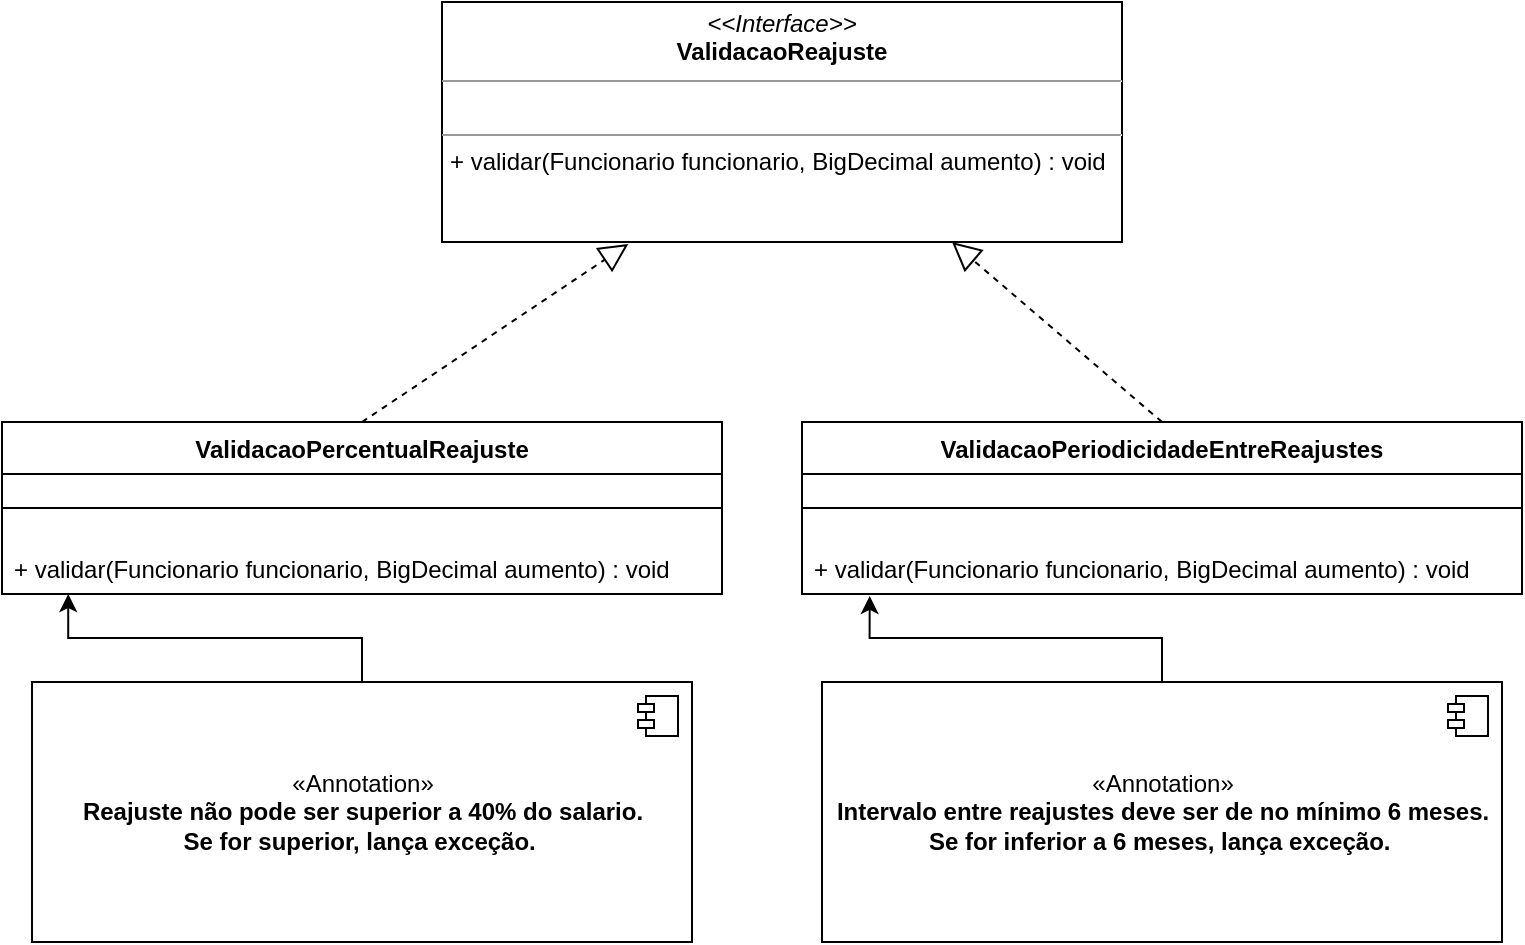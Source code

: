 <mxfile version="20.8.20" type="device"><diagram name="Página-1" id="ar575BGSRxUK9iRZKeHz"><mxGraphModel dx="880" dy="452" grid="1" gridSize="10" guides="1" tooltips="1" connect="1" arrows="1" fold="1" page="1" pageScale="1" pageWidth="827" pageHeight="1169" math="0" shadow="0"><root><mxCell id="0"/><mxCell id="1" parent="0"/><mxCell id="DQpTbg9hBtOiq6pDIMCc-2" value="&lt;p style=&quot;margin:0px;margin-top:4px;text-align:center;&quot;&gt;&lt;i&gt;&amp;lt;&amp;lt;Interface&amp;gt;&amp;gt;&lt;/i&gt;&lt;br&gt;&lt;b style=&quot;border-color: var(--border-color);&quot;&gt;ValidacaoReajuste&lt;/b&gt;&lt;br&gt;&lt;/p&gt;&lt;hr size=&quot;1&quot;&gt;&lt;p style=&quot;margin:0px;margin-left:4px;&quot;&gt;&lt;br&gt;&lt;/p&gt;&lt;hr size=&quot;1&quot;&gt;&lt;p style=&quot;margin:0px;margin-left:4px;&quot;&gt;+&amp;nbsp;validar(Funcionario funcionario, BigDecimal aumento) : void&lt;br&gt;&lt;/p&gt;" style="verticalAlign=top;align=left;overflow=fill;fontSize=12;fontFamily=Helvetica;html=1;" vertex="1" parent="1"><mxGeometry x="250" y="30" width="340" height="120" as="geometry"/></mxCell><mxCell id="DQpTbg9hBtOiq6pDIMCc-3" value="ValidacaoPercentualReajuste" style="swimlane;fontStyle=1;align=center;verticalAlign=top;childLayout=stackLayout;horizontal=1;startSize=26;horizontalStack=0;resizeParent=1;resizeParentMax=0;resizeLast=0;collapsible=1;marginBottom=0;" vertex="1" parent="1"><mxGeometry x="30" y="240" width="360" height="86" as="geometry"/></mxCell><mxCell id="DQpTbg9hBtOiq6pDIMCc-5" value="" style="line;strokeWidth=1;fillColor=none;align=left;verticalAlign=middle;spacingTop=-1;spacingLeft=3;spacingRight=3;rotatable=0;labelPosition=right;points=[];portConstraint=eastwest;strokeColor=inherit;" vertex="1" parent="DQpTbg9hBtOiq6pDIMCc-3"><mxGeometry y="26" width="360" height="34" as="geometry"/></mxCell><mxCell id="DQpTbg9hBtOiq6pDIMCc-6" value="+ validar(Funcionario funcionario, BigDecimal aumento) : void" style="text;strokeColor=none;fillColor=none;align=left;verticalAlign=top;spacingLeft=4;spacingRight=4;overflow=hidden;rotatable=0;points=[[0,0.5],[1,0.5]];portConstraint=eastwest;" vertex="1" parent="DQpTbg9hBtOiq6pDIMCc-3"><mxGeometry y="60" width="360" height="26" as="geometry"/></mxCell><mxCell id="DQpTbg9hBtOiq6pDIMCc-7" value="ValidacaoPeriodicidadeEntreReajustes" style="swimlane;fontStyle=1;align=center;verticalAlign=top;childLayout=stackLayout;horizontal=1;startSize=26;horizontalStack=0;resizeParent=1;resizeParentMax=0;resizeLast=0;collapsible=1;marginBottom=0;" vertex="1" parent="1"><mxGeometry x="430" y="240" width="360" height="86" as="geometry"/></mxCell><mxCell id="DQpTbg9hBtOiq6pDIMCc-8" value="" style="line;strokeWidth=1;fillColor=none;align=left;verticalAlign=middle;spacingTop=-1;spacingLeft=3;spacingRight=3;rotatable=0;labelPosition=right;points=[];portConstraint=eastwest;strokeColor=inherit;" vertex="1" parent="DQpTbg9hBtOiq6pDIMCc-7"><mxGeometry y="26" width="360" height="34" as="geometry"/></mxCell><mxCell id="DQpTbg9hBtOiq6pDIMCc-9" value="+ validar(Funcionario funcionario, BigDecimal aumento) : void" style="text;strokeColor=none;fillColor=none;align=left;verticalAlign=top;spacingLeft=4;spacingRight=4;overflow=hidden;rotatable=0;points=[[0,0.5],[1,0.5]];portConstraint=eastwest;" vertex="1" parent="DQpTbg9hBtOiq6pDIMCc-7"><mxGeometry y="60" width="360" height="26" as="geometry"/></mxCell><mxCell id="DQpTbg9hBtOiq6pDIMCc-12" style="edgeStyle=orthogonalEdgeStyle;rounded=0;orthogonalLoop=1;jettySize=auto;html=1;entryX=0.092;entryY=1;entryDx=0;entryDy=0;entryPerimeter=0;" edge="1" parent="1" source="DQpTbg9hBtOiq6pDIMCc-10" target="DQpTbg9hBtOiq6pDIMCc-6"><mxGeometry relative="1" as="geometry"/></mxCell><mxCell id="DQpTbg9hBtOiq6pDIMCc-10" value="«Annotation»&lt;br&gt;&lt;b&gt;Reajuste não pode ser superior a 40% do salario. &lt;br&gt;Se for superior, lança exceção.&amp;nbsp;&lt;br&gt;&lt;/b&gt;" style="html=1;dropTarget=0;" vertex="1" parent="1"><mxGeometry x="45" y="370" width="330" height="130" as="geometry"/></mxCell><mxCell id="DQpTbg9hBtOiq6pDIMCc-11" value="" style="shape=module;jettyWidth=8;jettyHeight=4;" vertex="1" parent="DQpTbg9hBtOiq6pDIMCc-10"><mxGeometry x="1" width="20" height="20" relative="1" as="geometry"><mxPoint x="-27" y="7" as="offset"/></mxGeometry></mxCell><mxCell id="DQpTbg9hBtOiq6pDIMCc-15" style="edgeStyle=orthogonalEdgeStyle;rounded=0;orthogonalLoop=1;jettySize=auto;html=1;entryX=0.094;entryY=1.038;entryDx=0;entryDy=0;entryPerimeter=0;" edge="1" parent="1" source="DQpTbg9hBtOiq6pDIMCc-13" target="DQpTbg9hBtOiq6pDIMCc-9"><mxGeometry relative="1" as="geometry"/></mxCell><mxCell id="DQpTbg9hBtOiq6pDIMCc-13" value="«Annotation»&lt;br&gt;&lt;b&gt;Intervalo entre reajustes deve ser de no mínimo 6 meses. &lt;/b&gt;&lt;br&gt;&lt;b&gt;Se for inferior a 6 meses, lança exceção.&amp;nbsp;&lt;/b&gt;" style="html=1;dropTarget=0;" vertex="1" parent="1"><mxGeometry x="440" y="370" width="340" height="130" as="geometry"/></mxCell><mxCell id="DQpTbg9hBtOiq6pDIMCc-14" value="" style="shape=module;jettyWidth=8;jettyHeight=4;" vertex="1" parent="DQpTbg9hBtOiq6pDIMCc-13"><mxGeometry x="1" width="20" height="20" relative="1" as="geometry"><mxPoint x="-27" y="7" as="offset"/></mxGeometry></mxCell><mxCell id="DQpTbg9hBtOiq6pDIMCc-18" value="" style="endArrow=block;dashed=1;endFill=0;endSize=12;html=1;rounded=0;exitX=0.5;exitY=0;exitDx=0;exitDy=0;entryX=0.274;entryY=1.008;entryDx=0;entryDy=0;entryPerimeter=0;" edge="1" parent="1" source="DQpTbg9hBtOiq6pDIMCc-3" target="DQpTbg9hBtOiq6pDIMCc-2"><mxGeometry width="160" relative="1" as="geometry"><mxPoint x="240" y="190" as="sourcePoint"/><mxPoint x="400" y="190" as="targetPoint"/></mxGeometry></mxCell><mxCell id="DQpTbg9hBtOiq6pDIMCc-19" value="" style="endArrow=block;dashed=1;endFill=0;endSize=12;html=1;rounded=0;exitX=0.5;exitY=0;exitDx=0;exitDy=0;entryX=0.75;entryY=1;entryDx=0;entryDy=0;" edge="1" parent="1" source="DQpTbg9hBtOiq6pDIMCc-7" target="DQpTbg9hBtOiq6pDIMCc-2"><mxGeometry width="160" relative="1" as="geometry"><mxPoint x="580" y="180" as="sourcePoint"/><mxPoint x="740" y="180" as="targetPoint"/></mxGeometry></mxCell></root></mxGraphModel></diagram></mxfile>